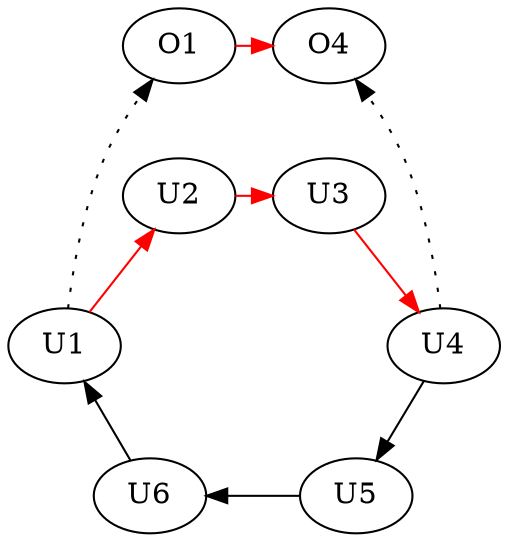 digraph {
	rankdir=TD

    {O1} -> {O4}[color=red]

    subgraph {
		label="Overlay"
        center=true
	
        O1 O4
        
        {rank=same O1 O4}
	}

    U1 -> U2 -> U3 -> U4[color=red]
    U4 -> U5
    U5 -> U6[constraint=false]
    U6 -> U1
    {U2} -> {U6}[style=invis]
    {U3} -> {U5}[style=invis]

    subgraph {
		label="Underlay"
        center=true
	
        U1 U2 U3 U4 U5 U6

        {rank=same U2 U3}
        {rank=same U1 U4}
        {rank=same U5 U6}
	}

    {U1} -> {O1}[style=dotted, shape=none]
    {U4} -> {O4}[style=dotted, shape=none]
    {O1} -> {U2 U3} -> {O4}[style=invis]
}
